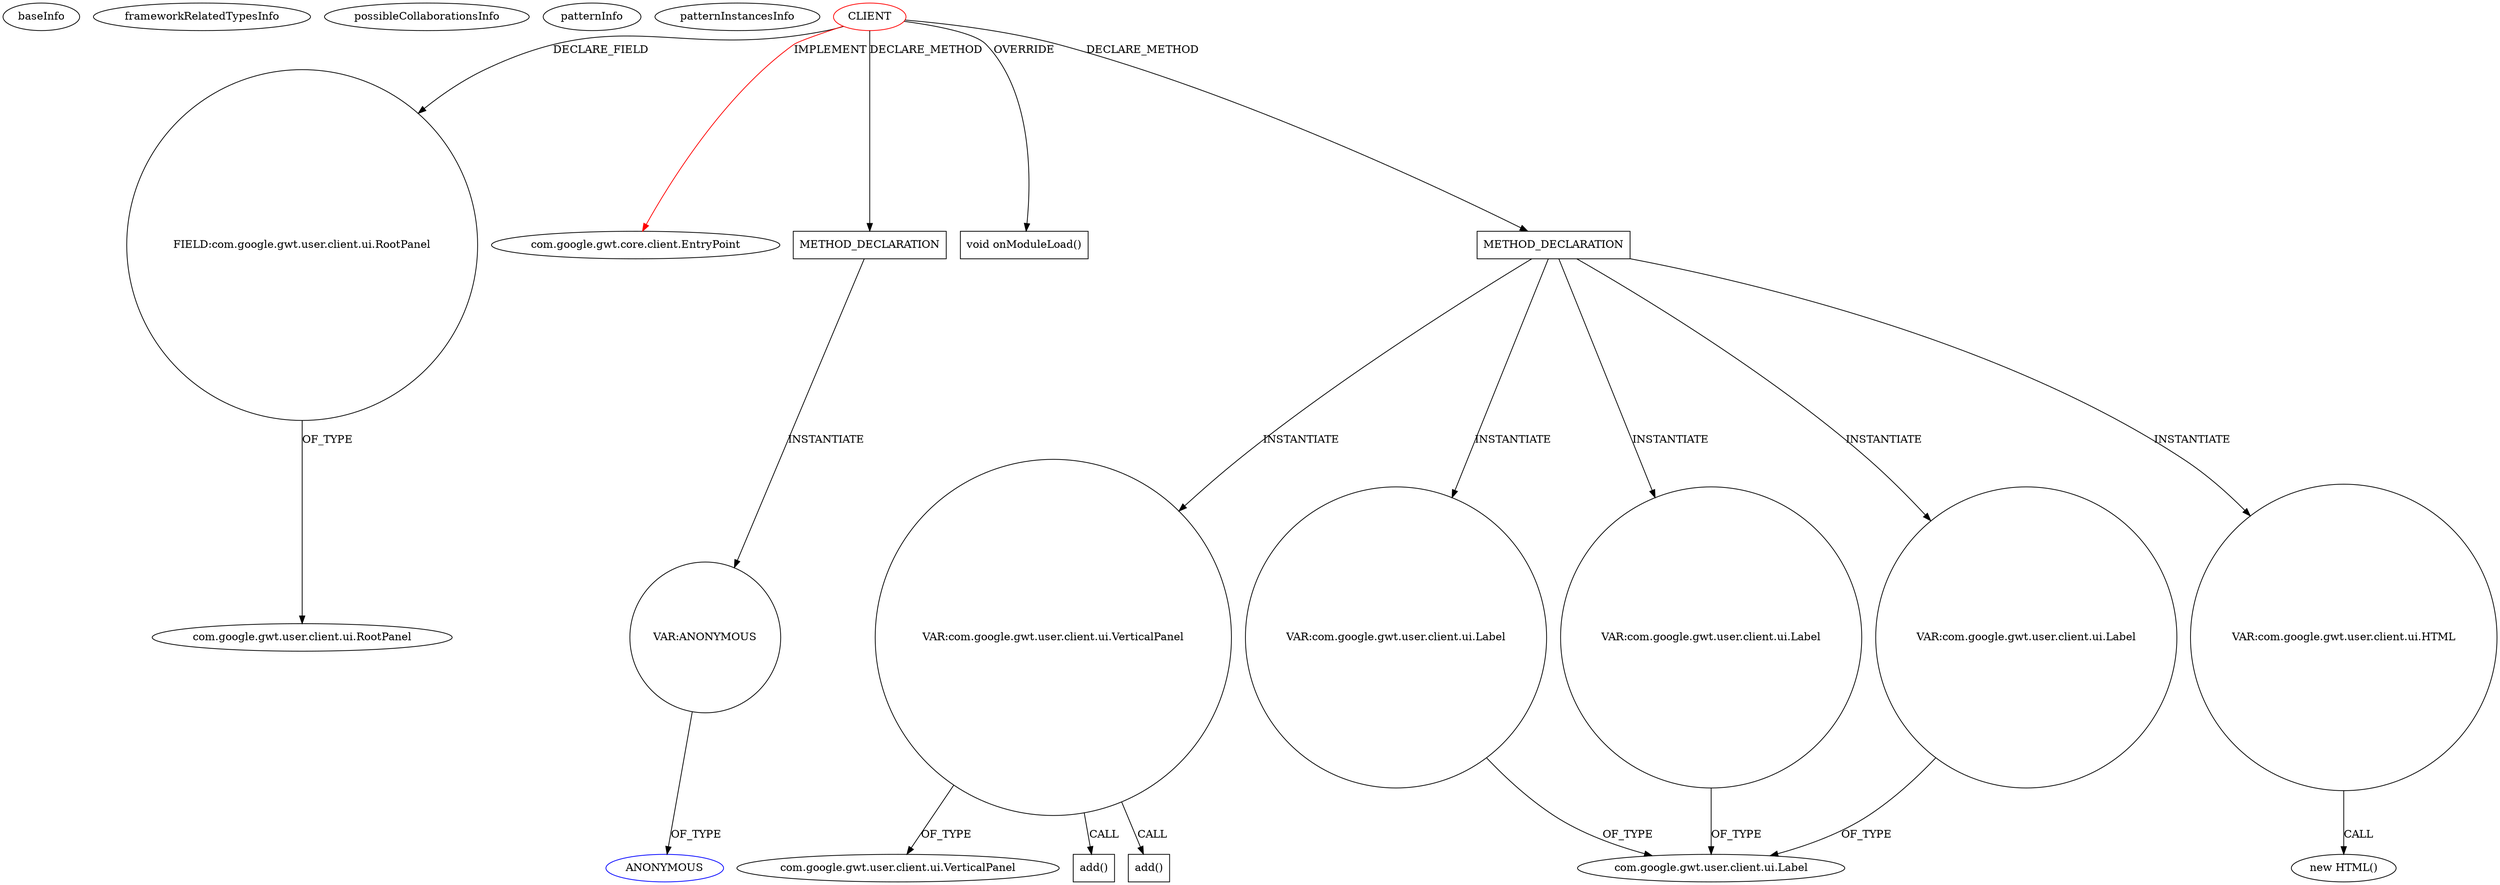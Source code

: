 digraph {
baseInfo[graphId=1938,category="pattern",isAnonymous=false,possibleRelation=false]
frameworkRelatedTypesInfo[0="com.google.gwt.core.client.EntryPoint"]
possibleCollaborationsInfo[]
patternInfo[frequency=2.0,patternRootClient=0]
patternInstancesInfo[0="DeannaSurma-Census~/DeannaSurma-Census/Census-master/src/com/cs4302/census/client/Census.java~Census~109",1="12010994-GLI-TP1~/12010994-GLI-TP1/GLI-TP1-master/src/main/java/fr/istic/m2gl/gli/client/gli.java~gli~1"]
12[label="FIELD:com.google.gwt.user.client.ui.RootPanel",vertexType="FIELD_DECLARATION",isFrameworkType=false,shape=circle]
13[label="com.google.gwt.user.client.ui.RootPanel",vertexType="FRAMEWORK_CLASS_TYPE",isFrameworkType=false]
0[label="CLIENT",vertexType="ROOT_CLIENT_CLASS_DECLARATION",isFrameworkType=false,color=red]
1[label="com.google.gwt.core.client.EntryPoint",vertexType="FRAMEWORK_INTERFACE_TYPE",isFrameworkType=false]
520[label="METHOD_DECLARATION",vertexType="CLIENT_METHOD_DECLARATION",isFrameworkType=false,shape=box]
20[label="void onModuleLoad()",vertexType="OVERRIDING_METHOD_DECLARATION",isFrameworkType=false,shape=box]
522[label="VAR:ANONYMOUS",vertexType="VARIABLE_EXPRESION",isFrameworkType=false,shape=circle]
523[label="ANONYMOUS",vertexType="REFERENCE_ANONYMOUS_DECLARATION",isFrameworkType=false,color=blue]
77[label="METHOD_DECLARATION",vertexType="CLIENT_METHOD_DECLARATION",isFrameworkType=false,shape=box]
328[label="VAR:com.google.gwt.user.client.ui.VerticalPanel",vertexType="VARIABLE_EXPRESION",isFrameworkType=false,shape=circle]
286[label="VAR:com.google.gwt.user.client.ui.Label",vertexType="VARIABLE_EXPRESION",isFrameworkType=false,shape=circle]
5[label="com.google.gwt.user.client.ui.Label",vertexType="FRAMEWORK_CLASS_TYPE",isFrameworkType=false]
95[label="VAR:com.google.gwt.user.client.ui.Label",vertexType="VARIABLE_EXPRESION",isFrameworkType=false,shape=circle]
322[label="VAR:com.google.gwt.user.client.ui.Label",vertexType="VARIABLE_EXPRESION",isFrameworkType=false,shape=circle]
329[label="com.google.gwt.user.client.ui.VerticalPanel",vertexType="FRAMEWORK_CLASS_TYPE",isFrameworkType=false]
335[label="VAR:com.google.gwt.user.client.ui.HTML",vertexType="VARIABLE_EXPRESION",isFrameworkType=false,shape=circle]
334[label="new HTML()",vertexType="CONSTRUCTOR_CALL",isFrameworkType=false]
349[label="add()",vertexType="INSIDE_CALL",isFrameworkType=false,shape=box]
333[label="add()",vertexType="INSIDE_CALL",isFrameworkType=false,shape=box]
0->12[label="DECLARE_FIELD"]
0->520[label="DECLARE_METHOD"]
286->5[label="OF_TYPE"]
77->335[label="INSTANTIATE"]
0->1[label="IMPLEMENT",color=red]
335->334[label="CALL"]
77->286[label="INSTANTIATE"]
77->328[label="INSTANTIATE"]
322->5[label="OF_TYPE"]
328->333[label="CALL"]
77->95[label="INSTANTIATE"]
77->322[label="INSTANTIATE"]
95->5[label="OF_TYPE"]
0->77[label="DECLARE_METHOD"]
328->329[label="OF_TYPE"]
12->13[label="OF_TYPE"]
328->349[label="CALL"]
520->522[label="INSTANTIATE"]
522->523[label="OF_TYPE"]
0->20[label="OVERRIDE"]
}
